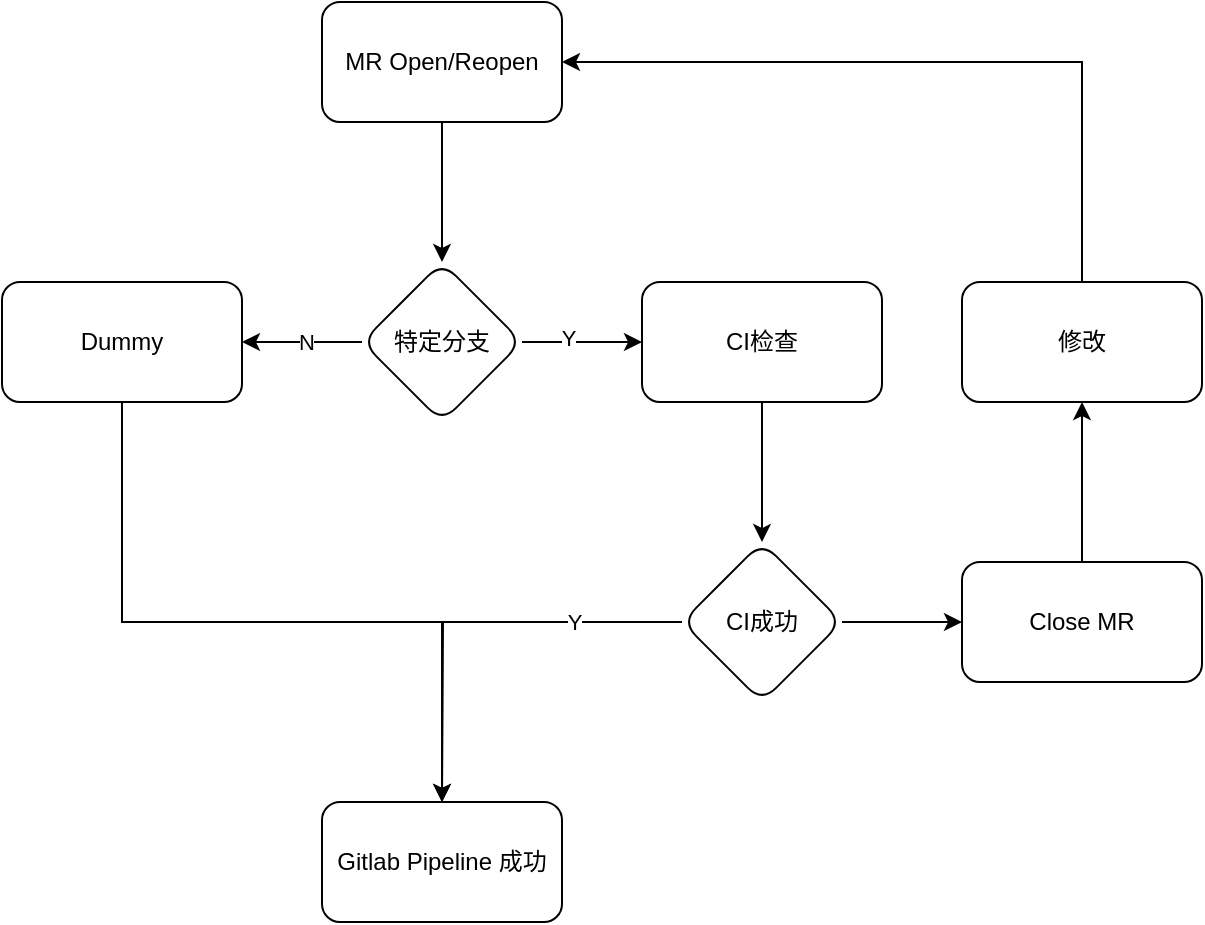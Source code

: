 <mxfile version="24.7.17">
  <diagram name="第 1 页" id="zFM09eo77ZtbmLLWtQ4I">
    <mxGraphModel dx="1426" dy="793" grid="1" gridSize="10" guides="1" tooltips="1" connect="1" arrows="1" fold="1" page="1" pageScale="1" pageWidth="827" pageHeight="1169" math="0" shadow="0">
      <root>
        <mxCell id="0" />
        <mxCell id="1" parent="0" />
        <mxCell id="j8Nd66jY_dgEr8elScfE-3" value="" style="edgeStyle=orthogonalEdgeStyle;rounded=0;orthogonalLoop=1;jettySize=auto;html=1;" edge="1" parent="1" source="j8Nd66jY_dgEr8elScfE-1" target="j8Nd66jY_dgEr8elScfE-2">
          <mxGeometry relative="1" as="geometry" />
        </mxCell>
        <mxCell id="j8Nd66jY_dgEr8elScfE-1" value="MR Open/Reopen" style="rounded=1;whiteSpace=wrap;html=1;" vertex="1" parent="1">
          <mxGeometry x="250" y="125" width="120" height="60" as="geometry" />
        </mxCell>
        <mxCell id="j8Nd66jY_dgEr8elScfE-5" value="" style="edgeStyle=orthogonalEdgeStyle;rounded=0;orthogonalLoop=1;jettySize=auto;html=1;" edge="1" parent="1" source="j8Nd66jY_dgEr8elScfE-2" target="j8Nd66jY_dgEr8elScfE-4">
          <mxGeometry relative="1" as="geometry" />
        </mxCell>
        <mxCell id="j8Nd66jY_dgEr8elScfE-14" value="Y" style="edgeLabel;html=1;align=center;verticalAlign=middle;resizable=0;points=[];" vertex="1" connectable="0" parent="j8Nd66jY_dgEr8elScfE-5">
          <mxGeometry x="-0.233" y="2" relative="1" as="geometry">
            <mxPoint as="offset" />
          </mxGeometry>
        </mxCell>
        <mxCell id="j8Nd66jY_dgEr8elScfE-7" value="" style="edgeStyle=orthogonalEdgeStyle;rounded=0;orthogonalLoop=1;jettySize=auto;html=1;" edge="1" parent="1" source="j8Nd66jY_dgEr8elScfE-2" target="j8Nd66jY_dgEr8elScfE-6">
          <mxGeometry relative="1" as="geometry" />
        </mxCell>
        <mxCell id="j8Nd66jY_dgEr8elScfE-15" value="N" style="edgeLabel;html=1;align=center;verticalAlign=middle;resizable=0;points=[];" vertex="1" connectable="0" parent="j8Nd66jY_dgEr8elScfE-7">
          <mxGeometry x="-0.067" relative="1" as="geometry">
            <mxPoint as="offset" />
          </mxGeometry>
        </mxCell>
        <mxCell id="j8Nd66jY_dgEr8elScfE-2" value="特定分支" style="rhombus;whiteSpace=wrap;html=1;rounded=1;" vertex="1" parent="1">
          <mxGeometry x="270" y="255" width="80" height="80" as="geometry" />
        </mxCell>
        <mxCell id="j8Nd66jY_dgEr8elScfE-11" value="" style="edgeStyle=orthogonalEdgeStyle;rounded=0;orthogonalLoop=1;jettySize=auto;html=1;" edge="1" parent="1" source="j8Nd66jY_dgEr8elScfE-4" target="j8Nd66jY_dgEr8elScfE-10">
          <mxGeometry relative="1" as="geometry" />
        </mxCell>
        <mxCell id="j8Nd66jY_dgEr8elScfE-4" value="CI检查" style="whiteSpace=wrap;html=1;rounded=1;" vertex="1" parent="1">
          <mxGeometry x="410" y="265" width="120" height="60" as="geometry" />
        </mxCell>
        <mxCell id="j8Nd66jY_dgEr8elScfE-9" value="" style="edgeStyle=orthogonalEdgeStyle;rounded=0;orthogonalLoop=1;jettySize=auto;html=1;exitX=0.5;exitY=1;exitDx=0;exitDy=0;entryX=0.5;entryY=0;entryDx=0;entryDy=0;" edge="1" parent="1" source="j8Nd66jY_dgEr8elScfE-6" target="j8Nd66jY_dgEr8elScfE-8">
          <mxGeometry relative="1" as="geometry">
            <mxPoint x="310" y="525" as="targetPoint" />
            <Array as="points">
              <mxPoint x="150" y="435" />
              <mxPoint x="310" y="435" />
            </Array>
          </mxGeometry>
        </mxCell>
        <mxCell id="j8Nd66jY_dgEr8elScfE-6" value="Dummy" style="whiteSpace=wrap;html=1;rounded=1;" vertex="1" parent="1">
          <mxGeometry x="90" y="265" width="120" height="60" as="geometry" />
        </mxCell>
        <mxCell id="j8Nd66jY_dgEr8elScfE-8" value="Gitlab Pipeline 成功" style="rounded=1;whiteSpace=wrap;html=1;" vertex="1" parent="1">
          <mxGeometry x="250" y="525" width="120" height="60" as="geometry" />
        </mxCell>
        <mxCell id="j8Nd66jY_dgEr8elScfE-13" style="edgeStyle=orthogonalEdgeStyle;rounded=0;orthogonalLoop=1;jettySize=auto;html=1;exitX=0;exitY=0.5;exitDx=0;exitDy=0;" edge="1" parent="1" source="j8Nd66jY_dgEr8elScfE-10">
          <mxGeometry relative="1" as="geometry">
            <mxPoint x="310" y="525" as="targetPoint" />
          </mxGeometry>
        </mxCell>
        <mxCell id="j8Nd66jY_dgEr8elScfE-16" value="Y" style="edgeLabel;html=1;align=center;verticalAlign=middle;resizable=0;points=[];" vertex="1" connectable="0" parent="j8Nd66jY_dgEr8elScfE-13">
          <mxGeometry x="-0.484" relative="1" as="geometry">
            <mxPoint as="offset" />
          </mxGeometry>
        </mxCell>
        <mxCell id="j8Nd66jY_dgEr8elScfE-18" value="" style="edgeStyle=orthogonalEdgeStyle;rounded=0;orthogonalLoop=1;jettySize=auto;html=1;" edge="1" parent="1" source="j8Nd66jY_dgEr8elScfE-10" target="j8Nd66jY_dgEr8elScfE-17">
          <mxGeometry relative="1" as="geometry" />
        </mxCell>
        <mxCell id="j8Nd66jY_dgEr8elScfE-10" value="CI成功" style="rhombus;whiteSpace=wrap;html=1;rounded=1;" vertex="1" parent="1">
          <mxGeometry x="430" y="395" width="80" height="80" as="geometry" />
        </mxCell>
        <mxCell id="j8Nd66jY_dgEr8elScfE-20" value="" style="edgeStyle=orthogonalEdgeStyle;rounded=0;orthogonalLoop=1;jettySize=auto;html=1;" edge="1" parent="1" source="j8Nd66jY_dgEr8elScfE-17" target="j8Nd66jY_dgEr8elScfE-19">
          <mxGeometry relative="1" as="geometry" />
        </mxCell>
        <mxCell id="j8Nd66jY_dgEr8elScfE-17" value="Close MR" style="whiteSpace=wrap;html=1;rounded=1;" vertex="1" parent="1">
          <mxGeometry x="570" y="405" width="120" height="60" as="geometry" />
        </mxCell>
        <mxCell id="j8Nd66jY_dgEr8elScfE-21" style="edgeStyle=orthogonalEdgeStyle;rounded=0;orthogonalLoop=1;jettySize=auto;html=1;entryX=1;entryY=0.5;entryDx=0;entryDy=0;exitX=0.5;exitY=0;exitDx=0;exitDy=0;" edge="1" parent="1" source="j8Nd66jY_dgEr8elScfE-19" target="j8Nd66jY_dgEr8elScfE-1">
          <mxGeometry relative="1" as="geometry" />
        </mxCell>
        <mxCell id="j8Nd66jY_dgEr8elScfE-19" value="修改" style="whiteSpace=wrap;html=1;rounded=1;" vertex="1" parent="1">
          <mxGeometry x="570" y="265" width="120" height="60" as="geometry" />
        </mxCell>
      </root>
    </mxGraphModel>
  </diagram>
</mxfile>
